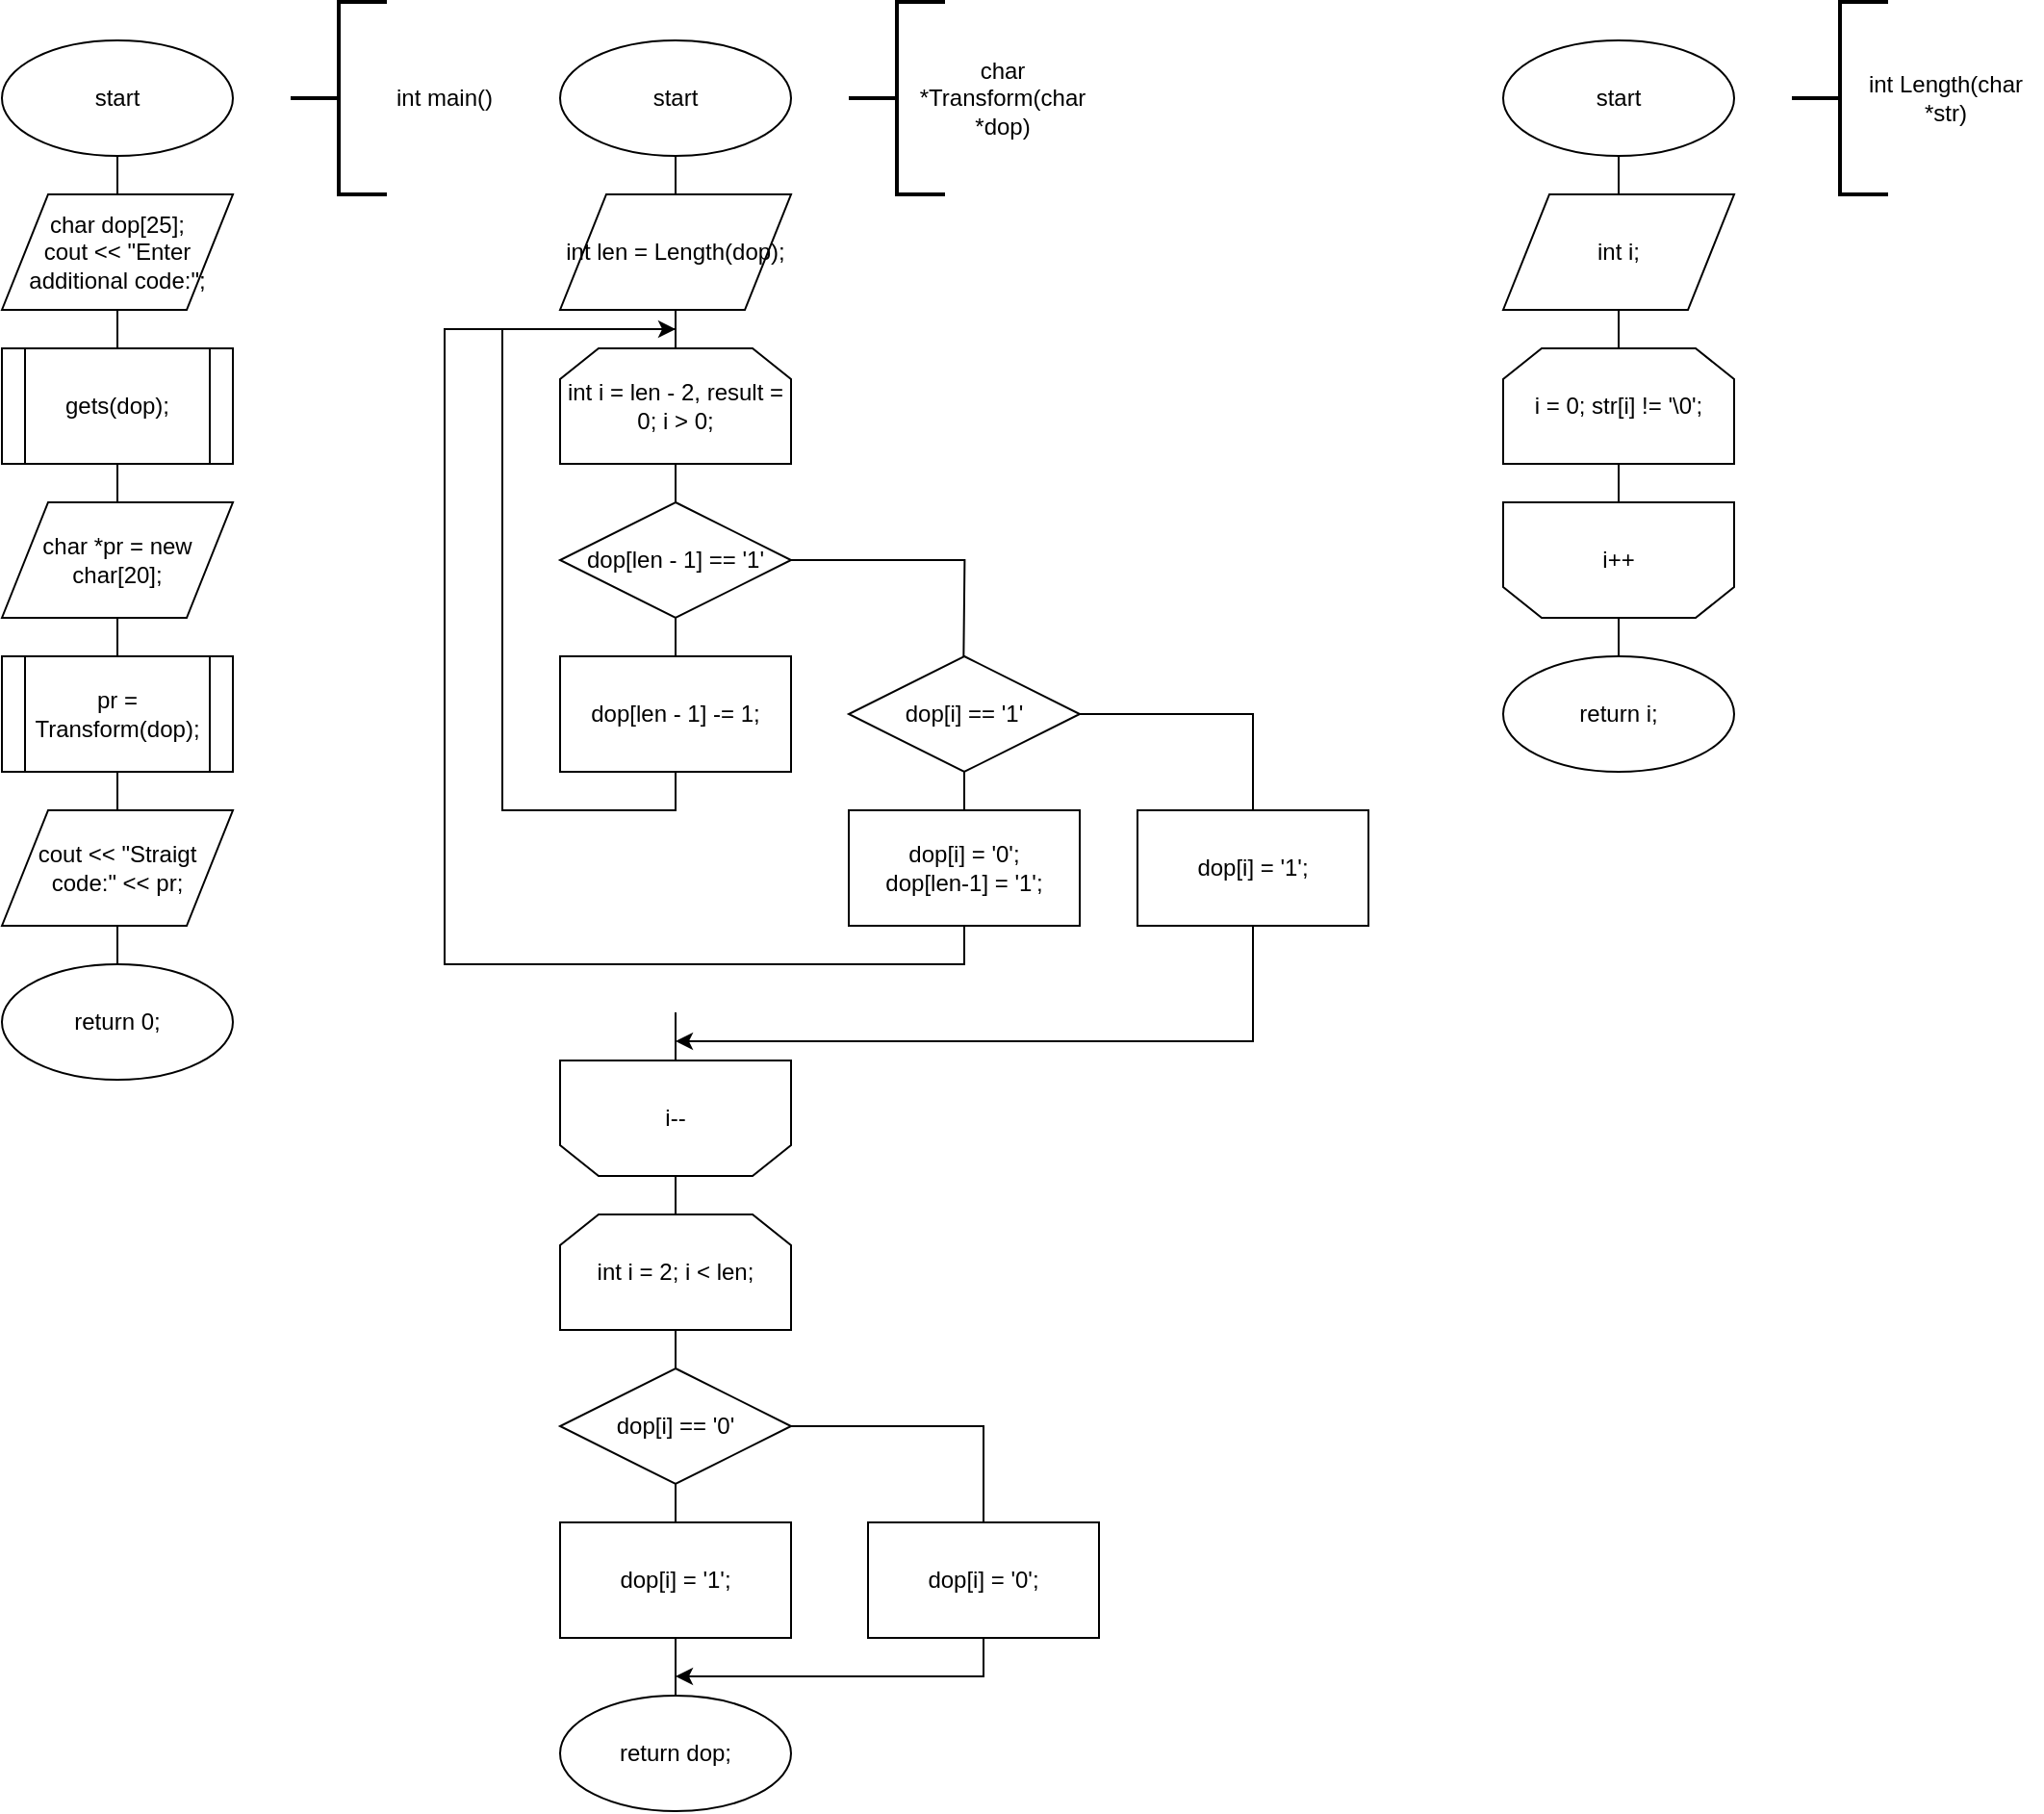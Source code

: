 <mxfile version="12.1.0" type="device" pages="1"><diagram id="a6XIJEmVDkgORrTyE6Uj" name="Page-1"><mxGraphModel dx="1010" dy="579" grid="1" gridSize="10" guides="1" tooltips="1" connect="1" arrows="1" fold="1" page="1" pageScale="1" pageWidth="1654" pageHeight="2336" math="0" shadow="0"><root><mxCell id="0"/><mxCell id="1" parent="0"/><mxCell id="SStgO9KElqGvdR-mYIT9-5" style="edgeStyle=orthogonalEdgeStyle;rounded=0;orthogonalLoop=1;jettySize=auto;html=1;exitX=0.5;exitY=1;exitDx=0;exitDy=0;entryX=0.5;entryY=0;entryDx=0;entryDy=0;endArrow=none;endFill=0;" edge="1" parent="1" source="SStgO9KElqGvdR-mYIT9-1" target="SStgO9KElqGvdR-mYIT9-4"><mxGeometry relative="1" as="geometry"/></mxCell><mxCell id="SStgO9KElqGvdR-mYIT9-1" value="start" style="ellipse;whiteSpace=wrap;html=1;" vertex="1" parent="1"><mxGeometry x="80" y="40" width="120" height="60" as="geometry"/></mxCell><mxCell id="SStgO9KElqGvdR-mYIT9-2" value="" style="strokeWidth=2;html=1;shape=mxgraph.flowchart.annotation_2;align=left;labelPosition=right;pointerEvents=1;connectable=0;" vertex="1" parent="1"><mxGeometry x="230" y="20" width="50" height="100" as="geometry"/></mxCell><mxCell id="SStgO9KElqGvdR-mYIT9-3" value="int main()" style="text;html=1;strokeColor=none;fillColor=none;align=center;verticalAlign=middle;whiteSpace=wrap;rounded=0;" vertex="1" parent="1"><mxGeometry x="260" y="20" width="100" height="100" as="geometry"/></mxCell><mxCell id="SStgO9KElqGvdR-mYIT9-7" style="edgeStyle=orthogonalEdgeStyle;rounded=0;orthogonalLoop=1;jettySize=auto;html=1;exitX=0.5;exitY=1;exitDx=0;exitDy=0;entryX=0.5;entryY=0;entryDx=0;entryDy=0;endArrow=none;endFill=0;" edge="1" parent="1" source="SStgO9KElqGvdR-mYIT9-4" target="SStgO9KElqGvdR-mYIT9-6"><mxGeometry relative="1" as="geometry"/></mxCell><mxCell id="SStgO9KElqGvdR-mYIT9-4" value="&lt;div&gt;char dop[25];&lt;/div&gt;&lt;div&gt;cout &amp;lt;&amp;lt; &quot;Enter additional code:&quot;;&lt;/div&gt;" style="shape=parallelogram;perimeter=parallelogramPerimeter;whiteSpace=wrap;html=1;" vertex="1" parent="1"><mxGeometry x="80" y="120" width="120" height="60" as="geometry"/></mxCell><mxCell id="SStgO9KElqGvdR-mYIT9-9" style="edgeStyle=orthogonalEdgeStyle;rounded=0;orthogonalLoop=1;jettySize=auto;html=1;exitX=0.5;exitY=1;exitDx=0;exitDy=0;entryX=0.5;entryY=0;entryDx=0;entryDy=0;endArrow=none;endFill=0;" edge="1" parent="1" source="SStgO9KElqGvdR-mYIT9-6" target="SStgO9KElqGvdR-mYIT9-8"><mxGeometry relative="1" as="geometry"/></mxCell><mxCell id="SStgO9KElqGvdR-mYIT9-6" value="gets(dop);" style="shape=process;whiteSpace=wrap;html=1;backgroundOutline=1;" vertex="1" parent="1"><mxGeometry x="80" y="200" width="120" height="60" as="geometry"/></mxCell><mxCell id="SStgO9KElqGvdR-mYIT9-11" style="edgeStyle=orthogonalEdgeStyle;rounded=0;orthogonalLoop=1;jettySize=auto;html=1;exitX=0.5;exitY=1;exitDx=0;exitDy=0;entryX=0.5;entryY=0;entryDx=0;entryDy=0;endArrow=none;endFill=0;" edge="1" parent="1" source="SStgO9KElqGvdR-mYIT9-8" target="SStgO9KElqGvdR-mYIT9-10"><mxGeometry relative="1" as="geometry"/></mxCell><mxCell id="SStgO9KElqGvdR-mYIT9-8" value="char *pr = new char[20];" style="shape=parallelogram;perimeter=parallelogramPerimeter;whiteSpace=wrap;html=1;" vertex="1" parent="1"><mxGeometry x="80" y="280" width="120" height="60" as="geometry"/></mxCell><mxCell id="SStgO9KElqGvdR-mYIT9-15" style="edgeStyle=orthogonalEdgeStyle;rounded=0;orthogonalLoop=1;jettySize=auto;html=1;exitX=0.5;exitY=1;exitDx=0;exitDy=0;entryX=0.5;entryY=0;entryDx=0;entryDy=0;endArrow=none;endFill=0;" edge="1" parent="1" source="SStgO9KElqGvdR-mYIT9-10" target="SStgO9KElqGvdR-mYIT9-12"><mxGeometry relative="1" as="geometry"/></mxCell><mxCell id="SStgO9KElqGvdR-mYIT9-10" value="pr = Transform(dop);" style="shape=process;whiteSpace=wrap;html=1;backgroundOutline=1;" vertex="1" parent="1"><mxGeometry x="80" y="360" width="120" height="60" as="geometry"/></mxCell><mxCell id="SStgO9KElqGvdR-mYIT9-14" style="edgeStyle=orthogonalEdgeStyle;rounded=0;orthogonalLoop=1;jettySize=auto;html=1;exitX=0.5;exitY=1;exitDx=0;exitDy=0;endArrow=none;endFill=0;" edge="1" parent="1" source="SStgO9KElqGvdR-mYIT9-12" target="SStgO9KElqGvdR-mYIT9-13"><mxGeometry relative="1" as="geometry"/></mxCell><mxCell id="SStgO9KElqGvdR-mYIT9-12" value="cout &amp;lt;&amp;lt; &quot;Straigt code:&quot; &amp;lt;&amp;lt; pr;" style="shape=parallelogram;perimeter=parallelogramPerimeter;whiteSpace=wrap;html=1;" vertex="1" parent="1"><mxGeometry x="80" y="440" width="120" height="60" as="geometry"/></mxCell><mxCell id="SStgO9KElqGvdR-mYIT9-13" value="return 0;" style="ellipse;whiteSpace=wrap;html=1;" vertex="1" parent="1"><mxGeometry x="80" y="520" width="120" height="60" as="geometry"/></mxCell><mxCell id="SStgO9KElqGvdR-mYIT9-20" style="edgeStyle=orthogonalEdgeStyle;rounded=0;orthogonalLoop=1;jettySize=auto;html=1;exitX=0.5;exitY=1;exitDx=0;exitDy=0;entryX=0.5;entryY=0;entryDx=0;entryDy=0;endArrow=none;endFill=0;" edge="1" parent="1" source="SStgO9KElqGvdR-mYIT9-16" target="SStgO9KElqGvdR-mYIT9-19"><mxGeometry relative="1" as="geometry"/></mxCell><mxCell id="SStgO9KElqGvdR-mYIT9-16" value="start" style="ellipse;whiteSpace=wrap;html=1;" vertex="1" parent="1"><mxGeometry x="370" y="40" width="120" height="60" as="geometry"/></mxCell><mxCell id="SStgO9KElqGvdR-mYIT9-17" value="" style="strokeWidth=2;html=1;shape=mxgraph.flowchart.annotation_2;align=left;labelPosition=right;pointerEvents=1;connectable=0;" vertex="1" parent="1"><mxGeometry x="520" y="20" width="50" height="100" as="geometry"/></mxCell><mxCell id="SStgO9KElqGvdR-mYIT9-18" value="char *Transform(char *dop)" style="text;html=1;strokeColor=none;fillColor=none;align=center;verticalAlign=middle;whiteSpace=wrap;rounded=0;" vertex="1" parent="1"><mxGeometry x="550" y="20" width="100" height="100" as="geometry"/></mxCell><mxCell id="SStgO9KElqGvdR-mYIT9-22" style="edgeStyle=orthogonalEdgeStyle;rounded=0;orthogonalLoop=1;jettySize=auto;html=1;exitX=0.5;exitY=1;exitDx=0;exitDy=0;entryX=0.5;entryY=0;entryDx=0;entryDy=0;endArrow=none;endFill=0;" edge="1" parent="1" source="SStgO9KElqGvdR-mYIT9-19" target="SStgO9KElqGvdR-mYIT9-21"><mxGeometry relative="1" as="geometry"/></mxCell><mxCell id="SStgO9KElqGvdR-mYIT9-19" value="int len = Length(dop);" style="shape=parallelogram;perimeter=parallelogramPerimeter;whiteSpace=wrap;html=1;" vertex="1" parent="1"><mxGeometry x="370" y="120" width="120" height="60" as="geometry"/></mxCell><mxCell id="SStgO9KElqGvdR-mYIT9-27" style="edgeStyle=orthogonalEdgeStyle;rounded=0;orthogonalLoop=1;jettySize=auto;html=1;exitX=0.5;exitY=1;exitDx=0;exitDy=0;entryX=0.5;entryY=0;entryDx=0;entryDy=0;endArrow=none;endFill=0;" edge="1" parent="1" source="SStgO9KElqGvdR-mYIT9-21" target="SStgO9KElqGvdR-mYIT9-23"><mxGeometry relative="1" as="geometry"/></mxCell><mxCell id="SStgO9KElqGvdR-mYIT9-21" value="int i = len - 2, result = 0; i &amp;gt; 0;" style="shape=loopLimit;whiteSpace=wrap;html=1;" vertex="1" parent="1"><mxGeometry x="370" y="200" width="120" height="60" as="geometry"/></mxCell><mxCell id="SStgO9KElqGvdR-mYIT9-25" style="edgeStyle=orthogonalEdgeStyle;rounded=0;orthogonalLoop=1;jettySize=auto;html=1;exitX=0.5;exitY=1;exitDx=0;exitDy=0;entryX=0.5;entryY=0;entryDx=0;entryDy=0;endArrow=none;endFill=0;" edge="1" parent="1" source="SStgO9KElqGvdR-mYIT9-23" target="SStgO9KElqGvdR-mYIT9-24"><mxGeometry relative="1" as="geometry"/></mxCell><mxCell id="SStgO9KElqGvdR-mYIT9-32" style="edgeStyle=orthogonalEdgeStyle;rounded=0;orthogonalLoop=1;jettySize=auto;html=1;exitX=1;exitY=0.5;exitDx=0;exitDy=0;entryX=0.5;entryY=0;entryDx=0;entryDy=0;endArrow=none;endFill=0;" edge="1" parent="1" source="SStgO9KElqGvdR-mYIT9-23"><mxGeometry relative="1" as="geometry"><mxPoint x="579.667" y="360.333" as="targetPoint"/></mxGeometry></mxCell><mxCell id="SStgO9KElqGvdR-mYIT9-23" value="dop[len - 1] == '1'" style="rhombus;whiteSpace=wrap;html=1;" vertex="1" parent="1"><mxGeometry x="370" y="280" width="120" height="60" as="geometry"/></mxCell><mxCell id="SStgO9KElqGvdR-mYIT9-28" style="edgeStyle=orthogonalEdgeStyle;rounded=0;orthogonalLoop=1;jettySize=auto;html=1;exitX=0.5;exitY=1;exitDx=0;exitDy=0;endArrow=classic;endFill=1;" edge="1" parent="1" source="SStgO9KElqGvdR-mYIT9-24"><mxGeometry relative="1" as="geometry"><mxPoint x="430" y="190" as="targetPoint"/><Array as="points"><mxPoint x="430" y="440"/><mxPoint x="340" y="440"/><mxPoint x="340" y="190"/></Array></mxGeometry></mxCell><mxCell id="SStgO9KElqGvdR-mYIT9-24" value="dop[len - 1] -= 1;" style="rounded=0;whiteSpace=wrap;html=1;" vertex="1" parent="1"><mxGeometry x="370" y="360" width="120" height="60" as="geometry"/></mxCell><mxCell id="SStgO9KElqGvdR-mYIT9-30" style="edgeStyle=orthogonalEdgeStyle;rounded=0;orthogonalLoop=1;jettySize=auto;html=1;exitX=0.5;exitY=1;exitDx=0;exitDy=0;endArrow=none;endFill=0;" edge="1" parent="1" source="SStgO9KElqGvdR-mYIT9-26"><mxGeometry relative="1" as="geometry"><mxPoint x="430" y="545" as="targetPoint"/></mxGeometry></mxCell><mxCell id="SStgO9KElqGvdR-mYIT9-44" value="" style="edgeStyle=orthogonalEdgeStyle;rounded=0;orthogonalLoop=1;jettySize=auto;html=1;endArrow=none;endFill=0;" edge="1" parent="1" source="SStgO9KElqGvdR-mYIT9-26" target="SStgO9KElqGvdR-mYIT9-43"><mxGeometry relative="1" as="geometry"/></mxCell><mxCell id="SStgO9KElqGvdR-mYIT9-26" value="i--" style="shape=loopLimit;whiteSpace=wrap;html=1;direction=west;" vertex="1" parent="1"><mxGeometry x="370" y="570" width="120" height="60" as="geometry"/></mxCell><mxCell id="SStgO9KElqGvdR-mYIT9-36" style="edgeStyle=orthogonalEdgeStyle;rounded=0;orthogonalLoop=1;jettySize=auto;html=1;exitX=0.5;exitY=1;exitDx=0;exitDy=0;entryX=0.5;entryY=0;entryDx=0;entryDy=0;endArrow=none;endFill=0;" edge="1" parent="1" source="SStgO9KElqGvdR-mYIT9-34" target="SStgO9KElqGvdR-mYIT9-35"><mxGeometry relative="1" as="geometry"/></mxCell><mxCell id="SStgO9KElqGvdR-mYIT9-41" style="edgeStyle=orthogonalEdgeStyle;rounded=0;orthogonalLoop=1;jettySize=auto;html=1;exitX=1;exitY=0.5;exitDx=0;exitDy=0;entryX=0.5;entryY=0;entryDx=0;entryDy=0;endArrow=none;endFill=0;" edge="1" parent="1" source="SStgO9KElqGvdR-mYIT9-34" target="SStgO9KElqGvdR-mYIT9-40"><mxGeometry relative="1" as="geometry"/></mxCell><mxCell id="SStgO9KElqGvdR-mYIT9-34" value="dop[i] == '1'" style="rhombus;whiteSpace=wrap;html=1;" vertex="1" parent="1"><mxGeometry x="520" y="360" width="120" height="60" as="geometry"/></mxCell><mxCell id="SStgO9KElqGvdR-mYIT9-39" style="edgeStyle=orthogonalEdgeStyle;rounded=0;orthogonalLoop=1;jettySize=auto;html=1;exitX=0.5;exitY=1;exitDx=0;exitDy=0;endArrow=none;endFill=0;" edge="1" parent="1" source="SStgO9KElqGvdR-mYIT9-35"><mxGeometry relative="1" as="geometry"><mxPoint x="430" y="190" as="targetPoint"/><Array as="points"><mxPoint x="580" y="520"/><mxPoint x="310" y="520"/><mxPoint x="310" y="190"/></Array></mxGeometry></mxCell><mxCell id="SStgO9KElqGvdR-mYIT9-35" value="&lt;div&gt;dop[i] = '0';&lt;/div&gt;&lt;div&gt;dop[len-1] = '1';&lt;/div&gt;" style="rounded=0;whiteSpace=wrap;html=1;" vertex="1" parent="1"><mxGeometry x="520" y="440" width="120" height="60" as="geometry"/></mxCell><mxCell id="SStgO9KElqGvdR-mYIT9-42" style="edgeStyle=orthogonalEdgeStyle;rounded=0;orthogonalLoop=1;jettySize=auto;html=1;exitX=0.5;exitY=1;exitDx=0;exitDy=0;endArrow=classic;endFill=1;" edge="1" parent="1" source="SStgO9KElqGvdR-mYIT9-40"><mxGeometry relative="1" as="geometry"><mxPoint x="430" y="560" as="targetPoint"/><Array as="points"><mxPoint x="730" y="560"/></Array></mxGeometry></mxCell><mxCell id="SStgO9KElqGvdR-mYIT9-40" value="dop[i] = '1';" style="rounded=0;whiteSpace=wrap;html=1;" vertex="1" parent="1"><mxGeometry x="670" y="440" width="120" height="60" as="geometry"/></mxCell><mxCell id="SStgO9KElqGvdR-mYIT9-46" value="" style="edgeStyle=orthogonalEdgeStyle;rounded=0;orthogonalLoop=1;jettySize=auto;html=1;endArrow=none;endFill=0;" edge="1" parent="1" source="SStgO9KElqGvdR-mYIT9-43" target="SStgO9KElqGvdR-mYIT9-45"><mxGeometry relative="1" as="geometry"/></mxCell><mxCell id="SStgO9KElqGvdR-mYIT9-43" value="int i = 2; i &amp;lt; len;" style="shape=loopLimit;whiteSpace=wrap;html=1;" vertex="1" parent="1"><mxGeometry x="370" y="650" width="120" height="60" as="geometry"/></mxCell><mxCell id="SStgO9KElqGvdR-mYIT9-48" value="" style="edgeStyle=orthogonalEdgeStyle;rounded=0;orthogonalLoop=1;jettySize=auto;html=1;endArrow=none;endFill=0;" edge="1" parent="1" source="SStgO9KElqGvdR-mYIT9-45" target="SStgO9KElqGvdR-mYIT9-47"><mxGeometry relative="1" as="geometry"/></mxCell><mxCell id="SStgO9KElqGvdR-mYIT9-50" style="edgeStyle=orthogonalEdgeStyle;rounded=0;orthogonalLoop=1;jettySize=auto;html=1;exitX=1;exitY=0.5;exitDx=0;exitDy=0;entryX=0.5;entryY=0;entryDx=0;entryDy=0;endArrow=none;endFill=0;" edge="1" parent="1" source="SStgO9KElqGvdR-mYIT9-45" target="SStgO9KElqGvdR-mYIT9-49"><mxGeometry relative="1" as="geometry"/></mxCell><mxCell id="SStgO9KElqGvdR-mYIT9-45" value="dop[i] == '0'" style="rhombus;whiteSpace=wrap;html=1;" vertex="1" parent="1"><mxGeometry x="370" y="730" width="120" height="60" as="geometry"/></mxCell><mxCell id="SStgO9KElqGvdR-mYIT9-52" style="edgeStyle=orthogonalEdgeStyle;rounded=0;orthogonalLoop=1;jettySize=auto;html=1;exitX=0.5;exitY=1;exitDx=0;exitDy=0;entryX=0.5;entryY=0;entryDx=0;entryDy=0;endArrow=none;endFill=0;" edge="1" parent="1" source="SStgO9KElqGvdR-mYIT9-47" target="SStgO9KElqGvdR-mYIT9-51"><mxGeometry relative="1" as="geometry"/></mxCell><mxCell id="SStgO9KElqGvdR-mYIT9-47" value="dop[i] = '1';" style="rounded=0;whiteSpace=wrap;html=1;" vertex="1" parent="1"><mxGeometry x="370" y="810" width="120" height="60" as="geometry"/></mxCell><mxCell id="SStgO9KElqGvdR-mYIT9-53" style="edgeStyle=orthogonalEdgeStyle;rounded=0;orthogonalLoop=1;jettySize=auto;html=1;exitX=0.5;exitY=1;exitDx=0;exitDy=0;endArrow=classic;endFill=1;" edge="1" parent="1" source="SStgO9KElqGvdR-mYIT9-49"><mxGeometry relative="1" as="geometry"><mxPoint x="430" y="890" as="targetPoint"/><Array as="points"><mxPoint x="590" y="890"/></Array></mxGeometry></mxCell><mxCell id="SStgO9KElqGvdR-mYIT9-49" value="dop[i] = '0';" style="rounded=0;whiteSpace=wrap;html=1;" vertex="1" parent="1"><mxGeometry x="530" y="810" width="120" height="60" as="geometry"/></mxCell><mxCell id="SStgO9KElqGvdR-mYIT9-51" value="return dop;" style="ellipse;whiteSpace=wrap;html=1;" vertex="1" parent="1"><mxGeometry x="370" y="900" width="120" height="60" as="geometry"/></mxCell><mxCell id="SStgO9KElqGvdR-mYIT9-58" style="edgeStyle=orthogonalEdgeStyle;rounded=0;orthogonalLoop=1;jettySize=auto;html=1;exitX=0.5;exitY=1;exitDx=0;exitDy=0;endArrow=none;endFill=0;" edge="1" parent="1" source="SStgO9KElqGvdR-mYIT9-54" target="SStgO9KElqGvdR-mYIT9-57"><mxGeometry relative="1" as="geometry"/></mxCell><mxCell id="SStgO9KElqGvdR-mYIT9-54" value="start" style="ellipse;whiteSpace=wrap;html=1;" vertex="1" parent="1"><mxGeometry x="860" y="40" width="120" height="60" as="geometry"/></mxCell><mxCell id="SStgO9KElqGvdR-mYIT9-55" value="" style="strokeWidth=2;html=1;shape=mxgraph.flowchart.annotation_2;align=left;labelPosition=right;pointerEvents=1;connectable=0;" vertex="1" parent="1"><mxGeometry x="1010" y="20" width="50" height="100" as="geometry"/></mxCell><mxCell id="SStgO9KElqGvdR-mYIT9-56" value="int Length(char *str)" style="text;html=1;strokeColor=none;fillColor=none;align=center;verticalAlign=middle;whiteSpace=wrap;rounded=0;" vertex="1" parent="1"><mxGeometry x="1040" y="20" width="100" height="100" as="geometry"/></mxCell><mxCell id="SStgO9KElqGvdR-mYIT9-60" style="edgeStyle=orthogonalEdgeStyle;rounded=0;orthogonalLoop=1;jettySize=auto;html=1;exitX=0.5;exitY=1;exitDx=0;exitDy=0;entryX=0.5;entryY=0;entryDx=0;entryDy=0;endArrow=none;endFill=0;" edge="1" parent="1" source="SStgO9KElqGvdR-mYIT9-57" target="SStgO9KElqGvdR-mYIT9-59"><mxGeometry relative="1" as="geometry"/></mxCell><mxCell id="SStgO9KElqGvdR-mYIT9-57" value="int i;" style="shape=parallelogram;perimeter=parallelogramPerimeter;whiteSpace=wrap;html=1;" vertex="1" parent="1"><mxGeometry x="860" y="120" width="120" height="60" as="geometry"/></mxCell><mxCell id="SStgO9KElqGvdR-mYIT9-63" style="edgeStyle=orthogonalEdgeStyle;rounded=0;orthogonalLoop=1;jettySize=auto;html=1;exitX=0.5;exitY=1;exitDx=0;exitDy=0;entryX=0.5;entryY=1;entryDx=0;entryDy=0;endArrow=none;endFill=0;" edge="1" parent="1" source="SStgO9KElqGvdR-mYIT9-59" target="SStgO9KElqGvdR-mYIT9-62"><mxGeometry relative="1" as="geometry"/></mxCell><mxCell id="SStgO9KElqGvdR-mYIT9-59" value="i = 0; str[i] != '\0';" style="shape=loopLimit;whiteSpace=wrap;html=1;" vertex="1" parent="1"><mxGeometry x="860" y="200" width="120" height="60" as="geometry"/></mxCell><mxCell id="SStgO9KElqGvdR-mYIT9-65" style="edgeStyle=orthogonalEdgeStyle;rounded=0;orthogonalLoop=1;jettySize=auto;html=1;exitX=0.5;exitY=0;exitDx=0;exitDy=0;entryX=0.5;entryY=0;entryDx=0;entryDy=0;endArrow=none;endFill=0;" edge="1" parent="1" source="SStgO9KElqGvdR-mYIT9-62" target="SStgO9KElqGvdR-mYIT9-64"><mxGeometry relative="1" as="geometry"/></mxCell><mxCell id="SStgO9KElqGvdR-mYIT9-62" value="i++" style="shape=loopLimit;whiteSpace=wrap;html=1;direction=west;" vertex="1" parent="1"><mxGeometry x="860" y="280" width="120" height="60" as="geometry"/></mxCell><mxCell id="SStgO9KElqGvdR-mYIT9-64" value="return i;" style="ellipse;whiteSpace=wrap;html=1;" vertex="1" parent="1"><mxGeometry x="860" y="360" width="120" height="60" as="geometry"/></mxCell></root></mxGraphModel></diagram></mxfile>
